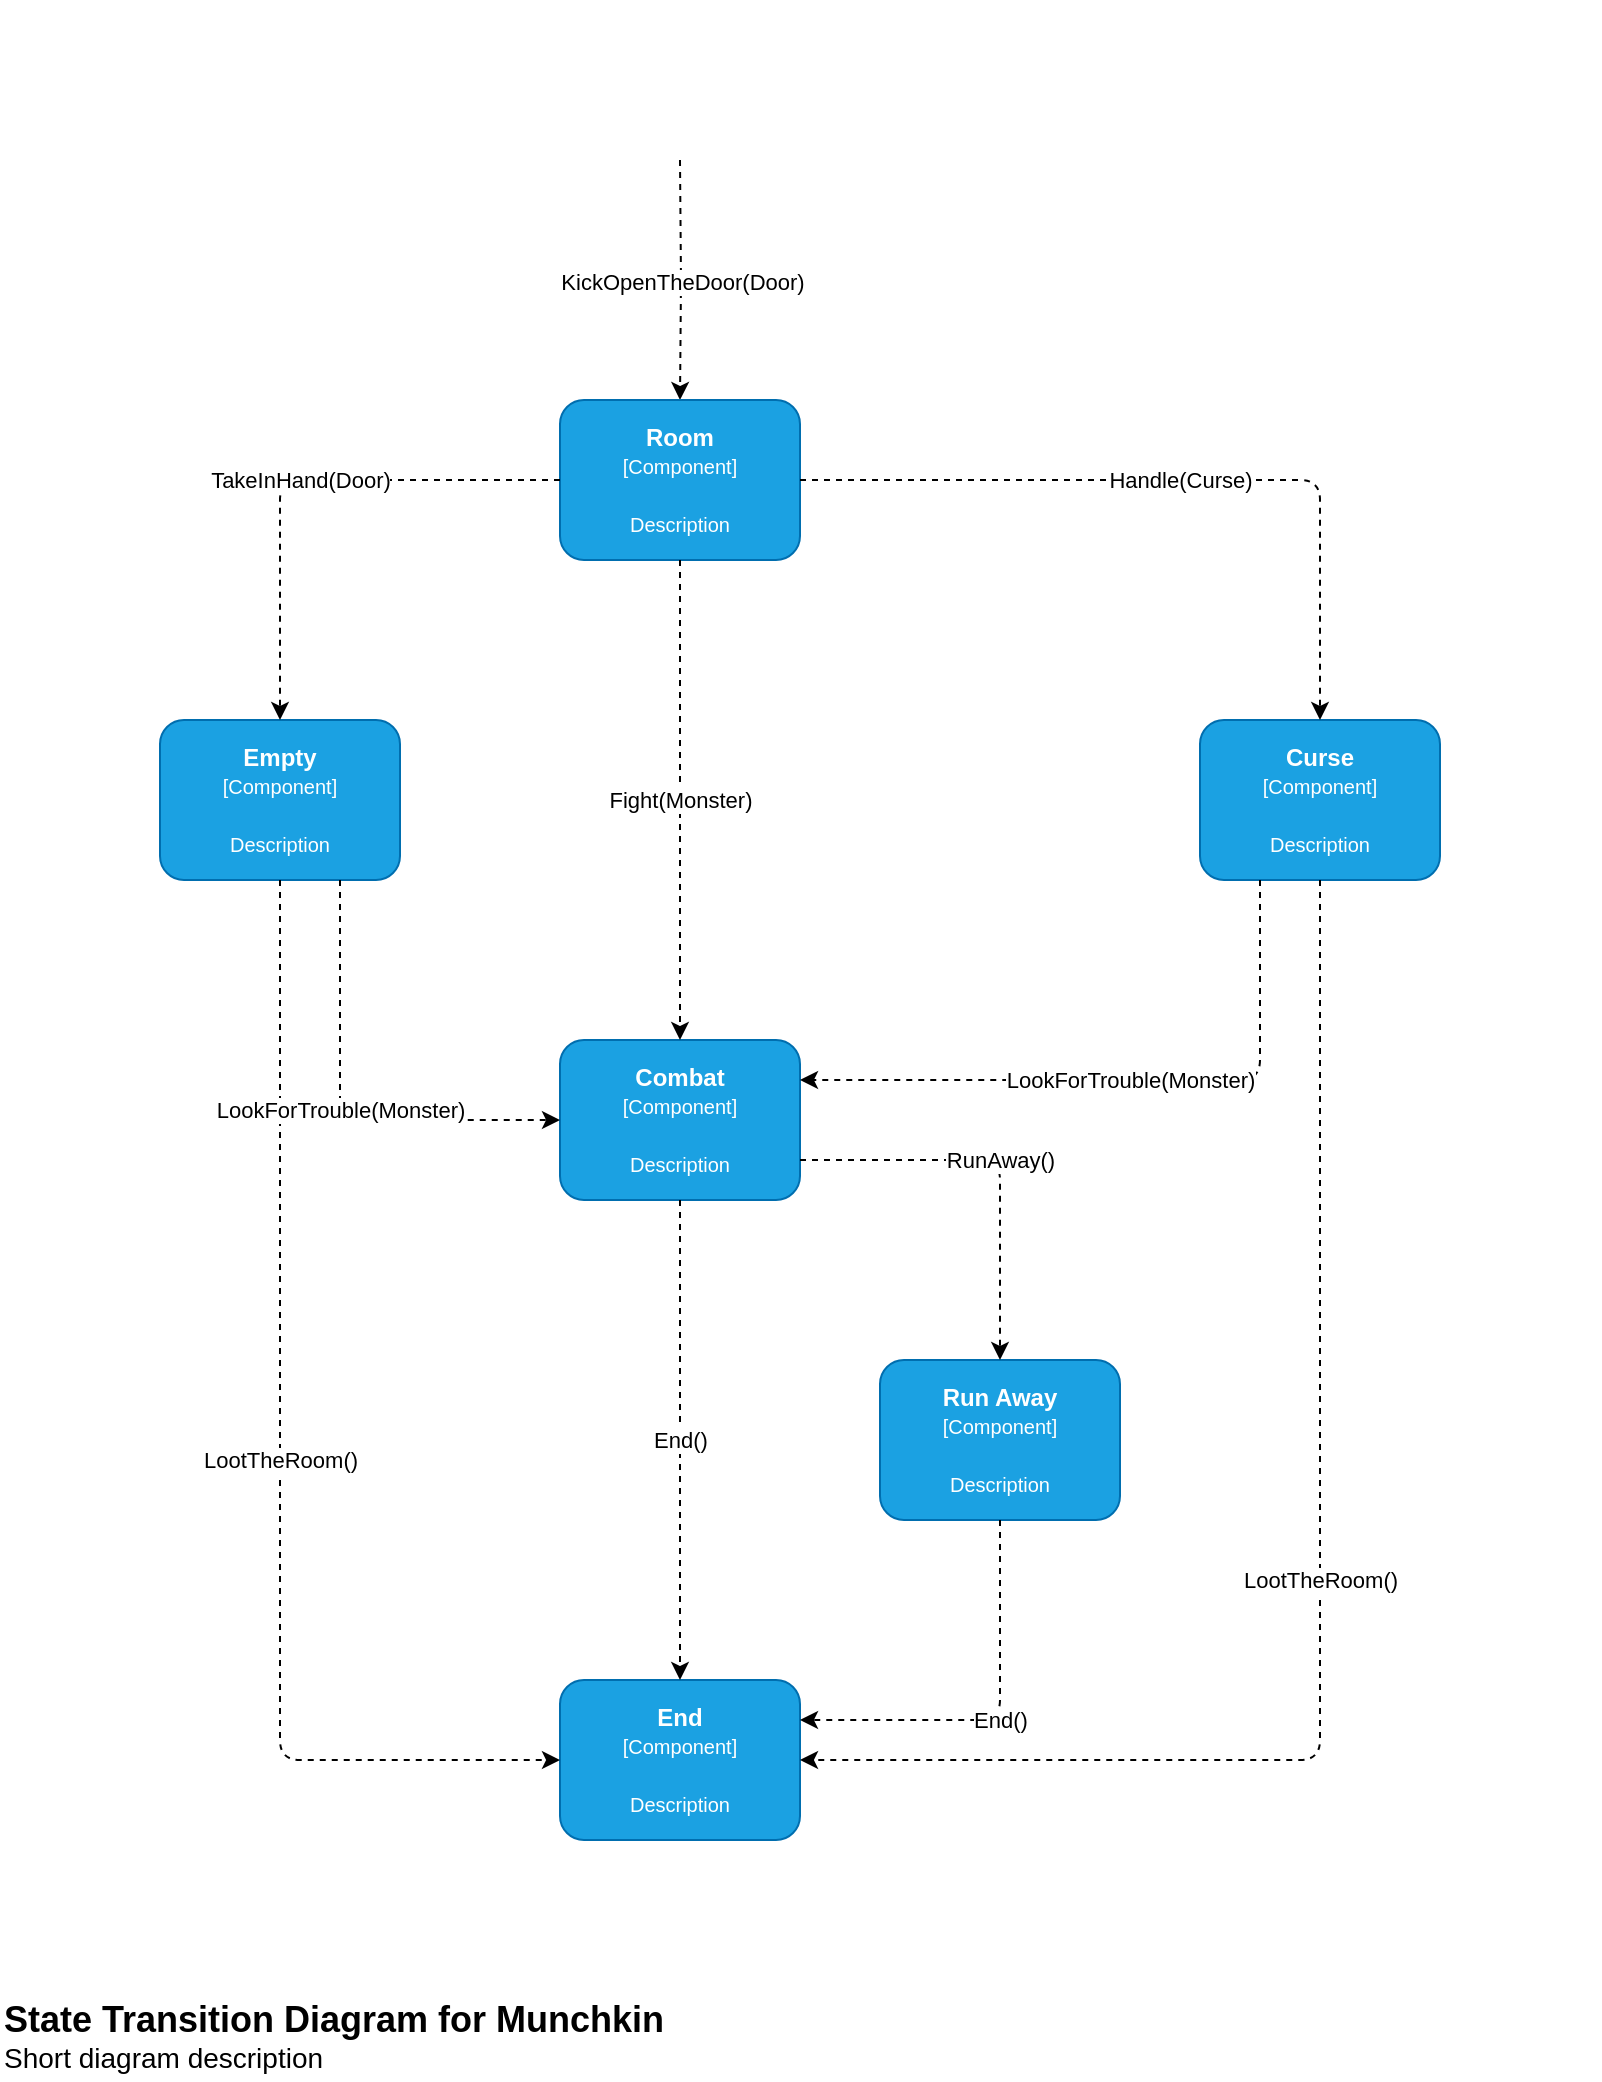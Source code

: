 <mxfile version="13.9.9" type="device"><diagram id="XcX8Sdkilb8SrCXROVnf" name="state-transition"><mxGraphModel dx="1422" dy="1222" grid="1" gridSize="10" guides="1" tooltips="1" connect="1" arrows="1" fold="1" page="0" pageScale="1" pageWidth="850" pageHeight="1100" math="0" shadow="0"><root><mxCell id="0"/><mxCell id="1" parent="0"/><mxCell id="8VbAiWiLg6zIntIWk5TA-24" value="&lt;b&gt;&lt;font style=&quot;font-size: 18px&quot;&gt;State Transition Diagram for Munchkin&lt;/font&gt;&lt;/b&gt;&lt;br&gt;&lt;font style=&quot;font-size: 14px&quot;&gt;Short diagram description&lt;/font&gt;" style="rounded=0;whiteSpace=wrap;html=1;verticalAlign=bottom;align=left;strokeColor=none;" vertex="1" parent="1"><mxGeometry x="80" y="-120" width="800" height="1040" as="geometry"/></mxCell><mxCell id="8VbAiWiLg6zIntIWk5TA-2" value="KickOpenTheDoor(Door)" style="endArrow=classic;html=1;dashed=1;edgeStyle=orthogonalEdgeStyle;" edge="1" parent="1" target="8VbAiWiLg6zIntIWk5TA-6"><mxGeometry width="50" height="50" relative="1" as="geometry"><mxPoint x="420" y="-40" as="sourcePoint"/><mxPoint x="490" y="-50" as="targetPoint"/></mxGeometry></mxCell><mxCell id="8VbAiWiLg6zIntIWk5TA-6" value="&lt;b&gt;Room&lt;br&gt;&lt;/b&gt;&lt;font style=&quot;font-size: 10px&quot;&gt;[Component]&lt;br&gt;&lt;br&gt;Description&lt;/font&gt;" style="rounded=1;whiteSpace=wrap;html=1;fillColor=#1ba1e2;strokeColor=#006EAF;fontColor=#ffffff;align=center;" vertex="1" parent="1"><mxGeometry x="360" y="80" width="120" height="80" as="geometry"/></mxCell><mxCell id="8VbAiWiLg6zIntIWk5TA-7" value="&lt;b&gt;Empty&lt;br&gt;&lt;/b&gt;&lt;font style=&quot;font-size: 10px&quot;&gt;[Component]&lt;br&gt;&lt;br&gt;Description&lt;/font&gt;" style="rounded=1;whiteSpace=wrap;html=1;fillColor=#1ba1e2;strokeColor=#006EAF;fontColor=#ffffff;align=center;" vertex="1" parent="1"><mxGeometry x="160" y="240" width="120" height="80" as="geometry"/></mxCell><mxCell id="8VbAiWiLg6zIntIWk5TA-8" value="&lt;b&gt;Curse&lt;br&gt;&lt;/b&gt;&lt;font style=&quot;font-size: 10px&quot;&gt;[Component]&lt;br&gt;&lt;br&gt;Description&lt;/font&gt;" style="rounded=1;whiteSpace=wrap;html=1;fillColor=#1ba1e2;strokeColor=#006EAF;fontColor=#ffffff;align=center;" vertex="1" parent="1"><mxGeometry x="680" y="240" width="120" height="80" as="geometry"/></mxCell><mxCell id="8VbAiWiLg6zIntIWk5TA-10" value="&lt;b&gt;Combat&lt;br&gt;&lt;/b&gt;&lt;font style=&quot;font-size: 10px&quot;&gt;[Component]&lt;br&gt;&lt;br&gt;Description&lt;/font&gt;" style="rounded=1;whiteSpace=wrap;html=1;fillColor=#1ba1e2;strokeColor=#006EAF;fontColor=#ffffff;align=center;" vertex="1" parent="1"><mxGeometry x="360" y="400" width="120" height="80" as="geometry"/></mxCell><mxCell id="8VbAiWiLg6zIntIWk5TA-11" value="&lt;b&gt;Run Away&lt;br&gt;&lt;/b&gt;&lt;font style=&quot;font-size: 10px&quot;&gt;[Component]&lt;br&gt;&lt;br&gt;Description&lt;/font&gt;" style="rounded=1;whiteSpace=wrap;html=1;fillColor=#1ba1e2;strokeColor=#006EAF;fontColor=#ffffff;align=center;" vertex="1" parent="1"><mxGeometry x="520" y="560" width="120" height="80" as="geometry"/></mxCell><mxCell id="8VbAiWiLg6zIntIWk5TA-12" value="TakeInHand(Door)" style="endArrow=classic;html=1;dashed=1;edgeStyle=orthogonalEdgeStyle;exitX=0;exitY=0.5;exitDx=0;exitDy=0;" edge="1" parent="1" source="8VbAiWiLg6zIntIWk5TA-6" target="8VbAiWiLg6zIntIWk5TA-7"><mxGeometry width="50" height="50" relative="1" as="geometry"><mxPoint x="140" y="570" as="sourcePoint"/><mxPoint x="220" y="490" as="targetPoint"/></mxGeometry></mxCell><mxCell id="8VbAiWiLg6zIntIWk5TA-13" value="Handle(Curse)" style="endArrow=classic;html=1;dashed=1;edgeStyle=orthogonalEdgeStyle;exitX=1;exitY=0.5;exitDx=0;exitDy=0;" edge="1" parent="1" source="8VbAiWiLg6zIntIWk5TA-6" target="8VbAiWiLg6zIntIWk5TA-8"><mxGeometry width="50" height="50" relative="1" as="geometry"><mxPoint x="520" y="280" as="sourcePoint"/><mxPoint x="600" y="200" as="targetPoint"/></mxGeometry></mxCell><mxCell id="8VbAiWiLg6zIntIWk5TA-14" value="Fight(Monster)" style="endArrow=classic;html=1;dashed=1;edgeStyle=orthogonalEdgeStyle;exitX=0.5;exitY=1;exitDx=0;exitDy=0;" edge="1" parent="1" source="8VbAiWiLg6zIntIWk5TA-6" target="8VbAiWiLg6zIntIWk5TA-10"><mxGeometry width="50" height="50" relative="1" as="geometry"><mxPoint x="620" y="170" as="sourcePoint"/><mxPoint x="700" y="90" as="targetPoint"/></mxGeometry></mxCell><mxCell id="8VbAiWiLg6zIntIWk5TA-15" value="RunAway()" style="endArrow=classic;html=1;dashed=1;edgeStyle=orthogonalEdgeStyle;exitX=1;exitY=0.75;exitDx=0;exitDy=0;" edge="1" parent="1" source="8VbAiWiLg6zIntIWk5TA-10" target="8VbAiWiLg6zIntIWk5TA-11"><mxGeometry width="50" height="50" relative="1" as="geometry"><mxPoint x="200" y="590" as="sourcePoint"/><mxPoint x="280" y="510" as="targetPoint"/></mxGeometry></mxCell><mxCell id="8VbAiWiLg6zIntIWk5TA-16" value="&lt;b&gt;End&lt;br&gt;&lt;/b&gt;&lt;font style=&quot;font-size: 10px&quot;&gt;[Component]&lt;br&gt;&lt;br&gt;Description&lt;/font&gt;" style="rounded=1;whiteSpace=wrap;html=1;fillColor=#1ba1e2;strokeColor=#006EAF;fontColor=#ffffff;align=center;" vertex="1" parent="1"><mxGeometry x="360" y="720" width="120" height="80" as="geometry"/></mxCell><mxCell id="8VbAiWiLg6zIntIWk5TA-17" value="LootTheRoom()" style="endArrow=classic;html=1;dashed=1;edgeStyle=orthogonalEdgeStyle;entryX=0;entryY=0.5;entryDx=0;entryDy=0;exitX=0.5;exitY=1;exitDx=0;exitDy=0;" edge="1" parent="1" source="8VbAiWiLg6zIntIWk5TA-7" target="8VbAiWiLg6zIntIWk5TA-16"><mxGeometry width="50" height="50" relative="1" as="geometry"><mxPoint x="110" y="270" as="sourcePoint"/><mxPoint x="190" y="190" as="targetPoint"/></mxGeometry></mxCell><mxCell id="8VbAiWiLg6zIntIWk5TA-18" value="LootTheRoom()" style="endArrow=classic;html=1;dashed=1;edgeStyle=orthogonalEdgeStyle;exitX=0.5;exitY=1;exitDx=0;exitDy=0;entryX=1;entryY=0.5;entryDx=0;entryDy=0;" edge="1" parent="1" source="8VbAiWiLg6zIntIWk5TA-8" target="8VbAiWiLg6zIntIWk5TA-16"><mxGeometry width="50" height="50" relative="1" as="geometry"><mxPoint x="300" y="540" as="sourcePoint"/><mxPoint x="380" y="460" as="targetPoint"/></mxGeometry></mxCell><mxCell id="8VbAiWiLg6zIntIWk5TA-19" value="End()" style="endArrow=classic;html=1;dashed=1;edgeStyle=orthogonalEdgeStyle;entryX=0.5;entryY=0;entryDx=0;entryDy=0;exitX=0.5;exitY=1;exitDx=0;exitDy=0;" edge="1" parent="1" source="8VbAiWiLg6zIntIWk5TA-10" target="8VbAiWiLg6zIntIWk5TA-16"><mxGeometry width="50" height="50" relative="1" as="geometry"><mxPoint x="140" y="630" as="sourcePoint"/><mxPoint x="220" y="550" as="targetPoint"/></mxGeometry></mxCell><mxCell id="8VbAiWiLg6zIntIWk5TA-20" value="LookForTrouble(Monster)" style="endArrow=classic;html=1;dashed=1;edgeStyle=orthogonalEdgeStyle;exitX=0.75;exitY=1;exitDx=0;exitDy=0;entryX=0;entryY=0.5;entryDx=0;entryDy=0;" edge="1" parent="1" source="8VbAiWiLg6zIntIWk5TA-7" target="8VbAiWiLg6zIntIWk5TA-10"><mxGeometry width="50" height="50" relative="1" as="geometry"><mxPoint x="80" y="580" as="sourcePoint"/><mxPoint x="160" y="500" as="targetPoint"/></mxGeometry></mxCell><mxCell id="8VbAiWiLg6zIntIWk5TA-21" value="LookForTrouble(Monster)" style="endArrow=classic;html=1;dashed=1;edgeStyle=orthogonalEdgeStyle;exitX=0.25;exitY=1;exitDx=0;exitDy=0;entryX=1;entryY=0.25;entryDx=0;entryDy=0;" edge="1" parent="1" source="8VbAiWiLg6zIntIWk5TA-8" target="8VbAiWiLg6zIntIWk5TA-10"><mxGeometry width="50" height="50" relative="1" as="geometry"><mxPoint x="520" y="420" as="sourcePoint"/><mxPoint x="600" y="340" as="targetPoint"/></mxGeometry></mxCell><mxCell id="8VbAiWiLg6zIntIWk5TA-22" value="End()" style="endArrow=classic;html=1;dashed=1;edgeStyle=orthogonalEdgeStyle;entryX=1;entryY=0.25;entryDx=0;entryDy=0;exitX=0.5;exitY=1;exitDx=0;exitDy=0;" edge="1" parent="1" source="8VbAiWiLg6zIntIWk5TA-11" target="8VbAiWiLg6zIntIWk5TA-16"><mxGeometry width="50" height="50" relative="1" as="geometry"><mxPoint x="-40" y="460" as="sourcePoint"/><mxPoint x="40" y="380" as="targetPoint"/></mxGeometry></mxCell></root></mxGraphModel></diagram></mxfile>